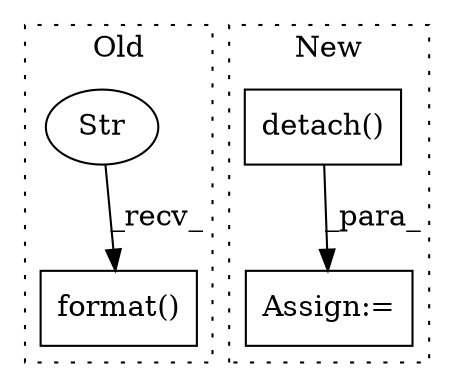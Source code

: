 digraph G {
subgraph cluster0 {
1 [label="format()" a="75" s="2986,3150" l="108,10" shape="box"];
3 [label="Str" a="66" s="2986" l="87" shape="ellipse"];
label = "Old";
style="dotted";
}
subgraph cluster1 {
2 [label="detach()" a="75" s="1098" l="136" shape="box"];
4 [label="Assign:=" a="68" s="1075" l="3" shape="box"];
label = "New";
style="dotted";
}
2 -> 4 [label="_para_"];
3 -> 1 [label="_recv_"];
}